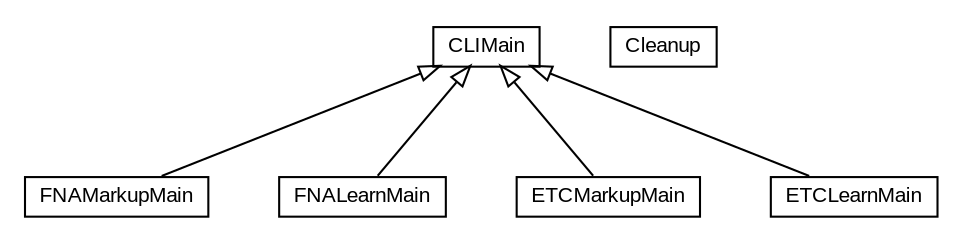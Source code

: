 #!/usr/local/bin/dot
#
# Class diagram 
# Generated by UMLGraph version R5_6-24-gf6e263 (http://www.umlgraph.org/)
#

digraph G {
	edge [fontname="arial",fontsize=10,labelfontname="arial",labelfontsize=10];
	node [fontname="arial",fontsize=10,shape=plaintext];
	nodesep=0.25;
	ranksep=0.5;
	// edu.arizona.biosemantics.semanticmarkup.FNAMarkupMain
	c0 [label=<<table title="edu.arizona.biosemantics.semanticmarkup.FNAMarkupMain" border="0" cellborder="1" cellspacing="0" cellpadding="2" port="p" href="./FNAMarkupMain.html">
		<tr><td><table border="0" cellspacing="0" cellpadding="1">
<tr><td align="center" balign="center"> FNAMarkupMain </td></tr>
		</table></td></tr>
		</table>>, URL="./FNAMarkupMain.html", fontname="arial", fontcolor="black", fontsize=10.0];
	// edu.arizona.biosemantics.semanticmarkup.FNALearnMain
	c1 [label=<<table title="edu.arizona.biosemantics.semanticmarkup.FNALearnMain" border="0" cellborder="1" cellspacing="0" cellpadding="2" port="p" href="./FNALearnMain.html">
		<tr><td><table border="0" cellspacing="0" cellpadding="1">
<tr><td align="center" balign="center"> FNALearnMain </td></tr>
		</table></td></tr>
		</table>>, URL="./FNALearnMain.html", fontname="arial", fontcolor="black", fontsize=10.0];
	// edu.arizona.biosemantics.semanticmarkup.ETCMarkupMain
	c2 [label=<<table title="edu.arizona.biosemantics.semanticmarkup.ETCMarkupMain" border="0" cellborder="1" cellspacing="0" cellpadding="2" port="p" href="./ETCMarkupMain.html">
		<tr><td><table border="0" cellspacing="0" cellpadding="1">
<tr><td align="center" balign="center"> ETCMarkupMain </td></tr>
		</table></td></tr>
		</table>>, URL="./ETCMarkupMain.html", fontname="arial", fontcolor="black", fontsize=10.0];
	// edu.arizona.biosemantics.semanticmarkup.ETCLearnMain
	c3 [label=<<table title="edu.arizona.biosemantics.semanticmarkup.ETCLearnMain" border="0" cellborder="1" cellspacing="0" cellpadding="2" port="p" href="./ETCLearnMain.html">
		<tr><td><table border="0" cellspacing="0" cellpadding="1">
<tr><td align="center" balign="center"> ETCLearnMain </td></tr>
		</table></td></tr>
		</table>>, URL="./ETCLearnMain.html", fontname="arial", fontcolor="black", fontsize=10.0];
	// edu.arizona.biosemantics.semanticmarkup.CLIMain
	c4 [label=<<table title="edu.arizona.biosemantics.semanticmarkup.CLIMain" border="0" cellborder="1" cellspacing="0" cellpadding="2" port="p" href="./CLIMain.html">
		<tr><td><table border="0" cellspacing="0" cellpadding="1">
<tr><td align="center" balign="center"> CLIMain </td></tr>
		</table></td></tr>
		</table>>, URL="./CLIMain.html", fontname="arial", fontcolor="black", fontsize=10.0];
	// edu.arizona.biosemantics.semanticmarkup.Cleanup
	c5 [label=<<table title="edu.arizona.biosemantics.semanticmarkup.Cleanup" border="0" cellborder="1" cellspacing="0" cellpadding="2" port="p" href="./Cleanup.html">
		<tr><td><table border="0" cellspacing="0" cellpadding="1">
<tr><td align="center" balign="center"> Cleanup </td></tr>
		</table></td></tr>
		</table>>, URL="./Cleanup.html", fontname="arial", fontcolor="black", fontsize=10.0];
	//edu.arizona.biosemantics.semanticmarkup.FNAMarkupMain extends edu.arizona.biosemantics.semanticmarkup.CLIMain
	c4:p -> c0:p [dir=back,arrowtail=empty];
	//edu.arizona.biosemantics.semanticmarkup.FNALearnMain extends edu.arizona.biosemantics.semanticmarkup.CLIMain
	c4:p -> c1:p [dir=back,arrowtail=empty];
	//edu.arizona.biosemantics.semanticmarkup.ETCMarkupMain extends edu.arizona.biosemantics.semanticmarkup.CLIMain
	c4:p -> c2:p [dir=back,arrowtail=empty];
	//edu.arizona.biosemantics.semanticmarkup.ETCLearnMain extends edu.arizona.biosemantics.semanticmarkup.CLIMain
	c4:p -> c3:p [dir=back,arrowtail=empty];
}


